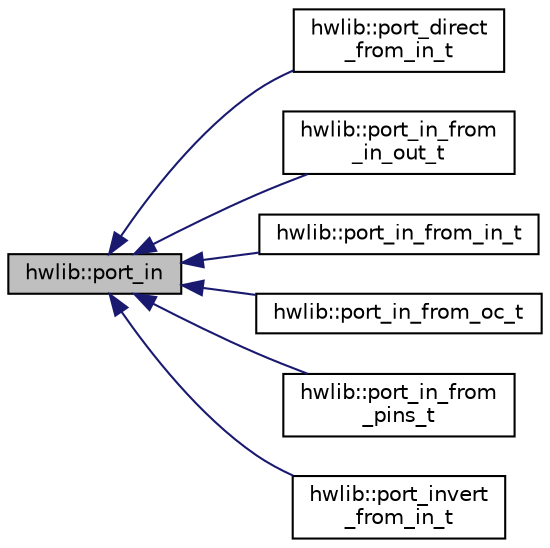 digraph "hwlib::port_in"
{
  edge [fontname="Helvetica",fontsize="10",labelfontname="Helvetica",labelfontsize="10"];
  node [fontname="Helvetica",fontsize="10",shape=record];
  rankdir="LR";
  Node0 [label="hwlib::port_in",height=0.2,width=0.4,color="black", fillcolor="grey75", style="filled", fontcolor="black"];
  Node0 -> Node1 [dir="back",color="midnightblue",fontsize="10",style="solid",fontname="Helvetica"];
  Node1 [label="hwlib::port_direct\l_from_in_t",height=0.2,width=0.4,color="black", fillcolor="white", style="filled",URL="$classhwlib_1_1port__direct__from__in__t.html"];
  Node0 -> Node2 [dir="back",color="midnightblue",fontsize="10",style="solid",fontname="Helvetica"];
  Node2 [label="hwlib::port_in_from\l_in_out_t",height=0.2,width=0.4,color="black", fillcolor="white", style="filled",URL="$classhwlib_1_1port__in__from__in__out__t.html"];
  Node0 -> Node3 [dir="back",color="midnightblue",fontsize="10",style="solid",fontname="Helvetica"];
  Node3 [label="hwlib::port_in_from_in_t",height=0.2,width=0.4,color="black", fillcolor="white", style="filled",URL="$classhwlib_1_1port__in__from__in__t.html"];
  Node0 -> Node4 [dir="back",color="midnightblue",fontsize="10",style="solid",fontname="Helvetica"];
  Node4 [label="hwlib::port_in_from_oc_t",height=0.2,width=0.4,color="black", fillcolor="white", style="filled",URL="$classhwlib_1_1port__in__from__oc__t.html"];
  Node0 -> Node5 [dir="back",color="midnightblue",fontsize="10",style="solid",fontname="Helvetica"];
  Node5 [label="hwlib::port_in_from\l_pins_t",height=0.2,width=0.4,color="black", fillcolor="white", style="filled",URL="$classhwlib_1_1port__in__from__pins__t.html",tooltip="input port from input pins "];
  Node0 -> Node6 [dir="back",color="midnightblue",fontsize="10",style="solid",fontname="Helvetica"];
  Node6 [label="hwlib::port_invert\l_from_in_t",height=0.2,width=0.4,color="black", fillcolor="white", style="filled",URL="$classhwlib_1_1port__invert__from__in__t.html"];
}
